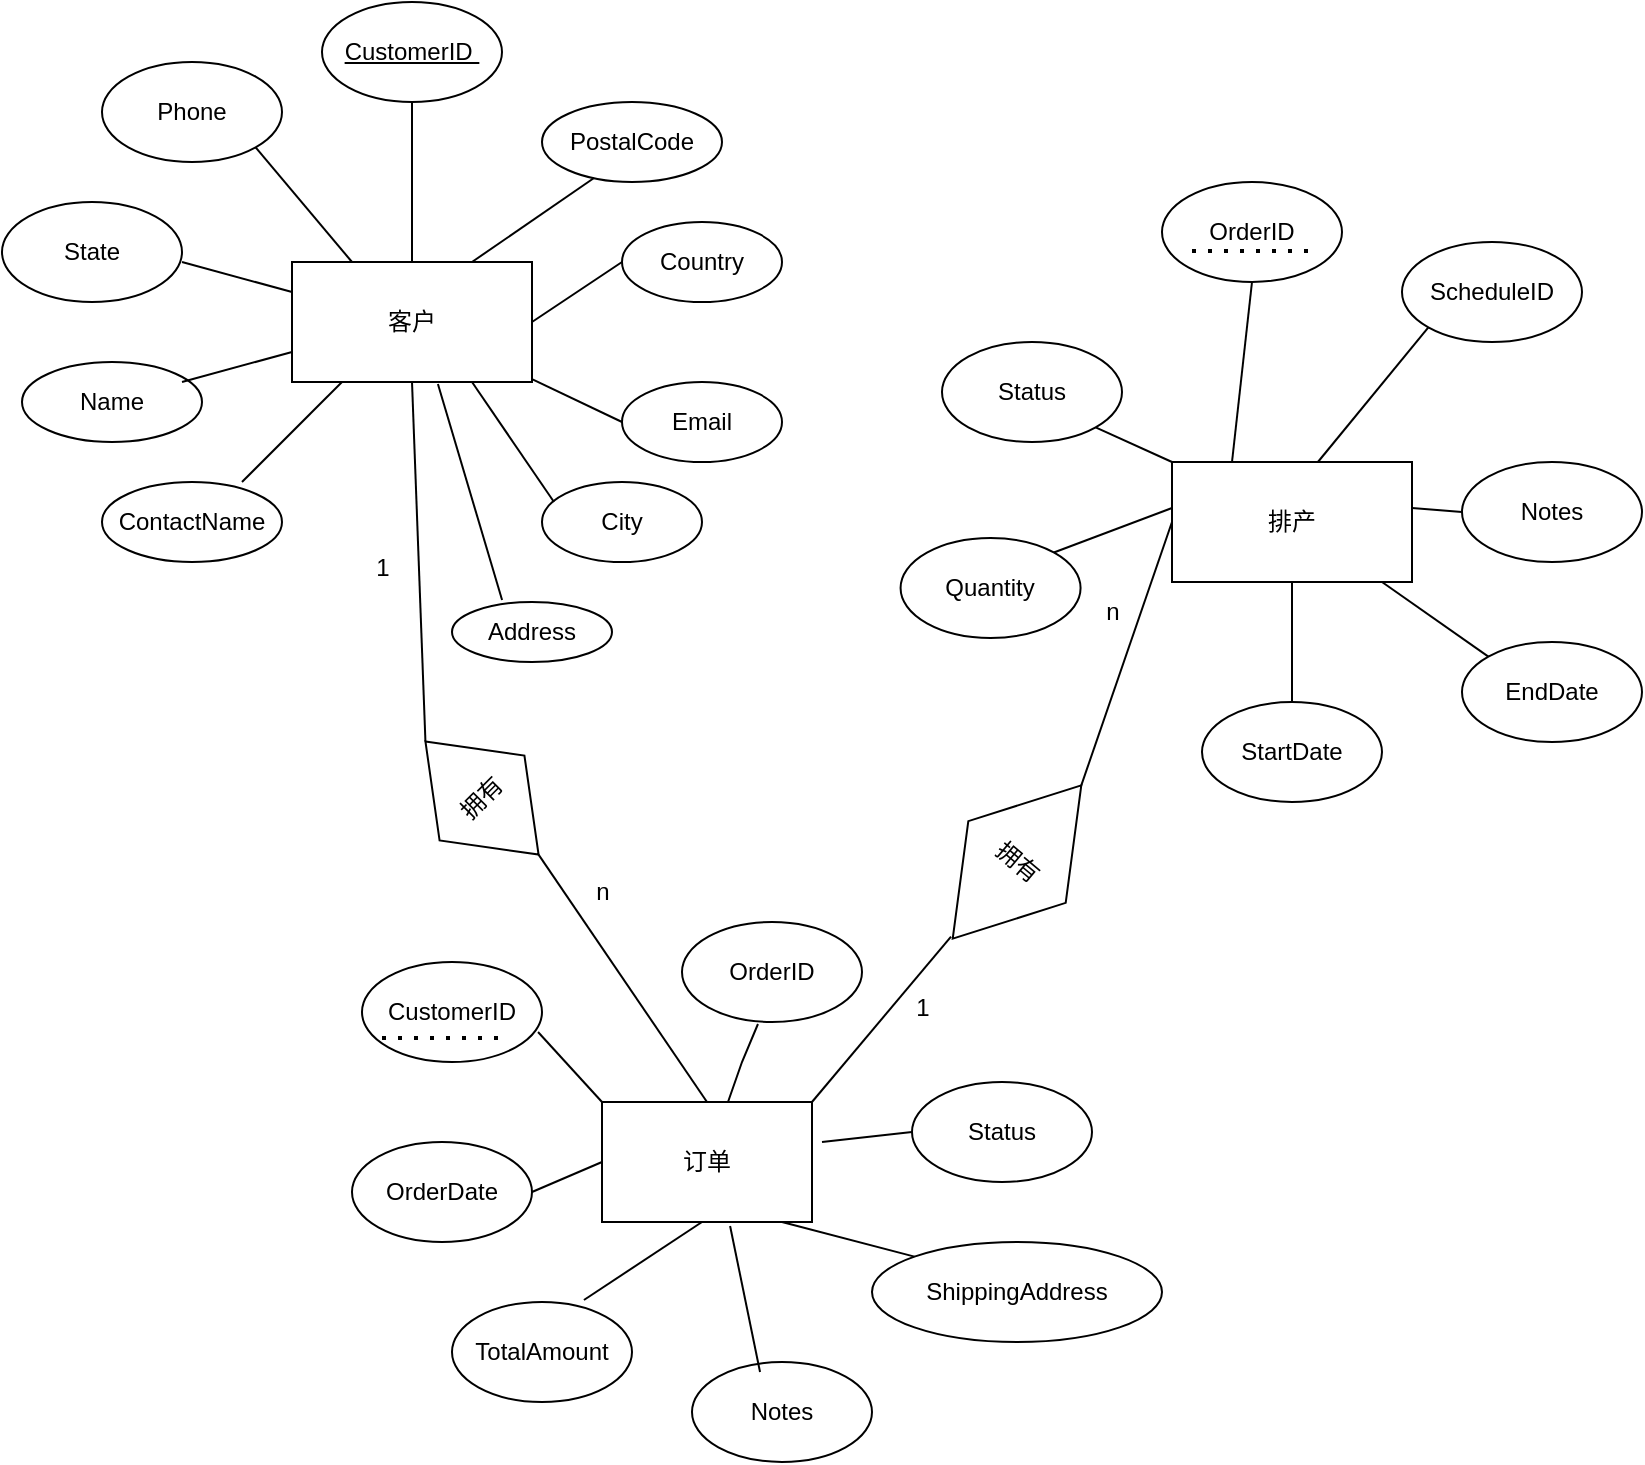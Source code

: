 <mxfile version="24.8.0">
  <diagram id="diagram_1" name="Page-1">
    <mxGraphModel dx="2524" dy="830" grid="1" gridSize="10" guides="1" tooltips="1" connect="1" arrows="1" fold="1" page="1" pageScale="1" pageWidth="850" pageHeight="1100" math="0" shadow="0">
      <root>
        <mxCell id="0" />
        <mxCell id="1" parent="0" />
        <mxCell id="0pXvA0TbID5tQFG2-Wnw-1" value="客户" style="rounded=0;whiteSpace=wrap;html=1;" vertex="1" parent="1">
          <mxGeometry x="25" y="290" width="120" height="60" as="geometry" />
        </mxCell>
        <mxCell id="0pXvA0TbID5tQFG2-Wnw-2" value="&lt;div&gt;&lt;u&gt;CustomerID&amp;nbsp;&lt;/u&gt;&lt;/div&gt;" style="ellipse;whiteSpace=wrap;html=1;" vertex="1" parent="1">
          <mxGeometry x="40" y="160" width="90" height="50" as="geometry" />
        </mxCell>
        <mxCell id="0pXvA0TbID5tQFG2-Wnw-3" value="&lt;div&gt;Name&lt;/div&gt;" style="ellipse;whiteSpace=wrap;html=1;" vertex="1" parent="1">
          <mxGeometry x="-110" y="340" width="90" height="40" as="geometry" />
        </mxCell>
        <mxCell id="0pXvA0TbID5tQFG2-Wnw-4" value="&lt;div&gt;ContactName&lt;/div&gt;" style="ellipse;whiteSpace=wrap;html=1;" vertex="1" parent="1">
          <mxGeometry x="-70" y="400" width="90" height="40" as="geometry" />
        </mxCell>
        <mxCell id="0pXvA0TbID5tQFG2-Wnw-5" value="Phone" style="ellipse;whiteSpace=wrap;html=1;" vertex="1" parent="1">
          <mxGeometry x="-70" y="190" width="90" height="50" as="geometry" />
        </mxCell>
        <mxCell id="0pXvA0TbID5tQFG2-Wnw-6" value="Email" style="ellipse;whiteSpace=wrap;html=1;" vertex="1" parent="1">
          <mxGeometry x="190" y="350" width="80" height="40" as="geometry" />
        </mxCell>
        <mxCell id="0pXvA0TbID5tQFG2-Wnw-7" value="Address" style="ellipse;whiteSpace=wrap;html=1;" vertex="1" parent="1">
          <mxGeometry x="105" y="460" width="80" height="30" as="geometry" />
        </mxCell>
        <mxCell id="0pXvA0TbID5tQFG2-Wnw-8" value="City" style="ellipse;whiteSpace=wrap;html=1;" vertex="1" parent="1">
          <mxGeometry x="150" y="400" width="80" height="40" as="geometry" />
        </mxCell>
        <mxCell id="0pXvA0TbID5tQFG2-Wnw-9" value="State" style="ellipse;whiteSpace=wrap;html=1;" vertex="1" parent="1">
          <mxGeometry x="-120" y="260" width="90" height="50" as="geometry" />
        </mxCell>
        <mxCell id="0pXvA0TbID5tQFG2-Wnw-10" value="PostalCode" style="ellipse;whiteSpace=wrap;html=1;" vertex="1" parent="1">
          <mxGeometry x="150" y="210" width="90" height="40" as="geometry" />
        </mxCell>
        <mxCell id="0pXvA0TbID5tQFG2-Wnw-11" value="Country" style="ellipse;whiteSpace=wrap;html=1;" vertex="1" parent="1">
          <mxGeometry x="190" y="270" width="80" height="40" as="geometry" />
        </mxCell>
        <mxCell id="0pXvA0TbID5tQFG2-Wnw-13" value="订单" style="rounded=0;whiteSpace=wrap;html=1;" vertex="1" parent="1">
          <mxGeometry x="180" y="710" width="105" height="60" as="geometry" />
        </mxCell>
        <mxCell id="0pXvA0TbID5tQFG2-Wnw-14" value="OrderID" style="ellipse;whiteSpace=wrap;html=1;" vertex="1" parent="1">
          <mxGeometry x="460" y="250" width="90" height="50" as="geometry" />
        </mxCell>
        <mxCell id="0pXvA0TbID5tQFG2-Wnw-15" value="Quantity" style="ellipse;whiteSpace=wrap;html=1;" vertex="1" parent="1">
          <mxGeometry x="329.29" y="428" width="90" height="50" as="geometry" />
        </mxCell>
        <mxCell id="0pXvA0TbID5tQFG2-Wnw-16" value="EndDate" style="ellipse;whiteSpace=wrap;html=1;" vertex="1" parent="1">
          <mxGeometry x="610" y="480" width="90" height="50" as="geometry" />
        </mxCell>
        <mxCell id="0pXvA0TbID5tQFG2-Wnw-17" value="StartDate" style="ellipse;whiteSpace=wrap;html=1;" vertex="1" parent="1">
          <mxGeometry x="480" y="510" width="90" height="50" as="geometry" />
        </mxCell>
        <mxCell id="0pXvA0TbID5tQFG2-Wnw-18" value="Notes" style="ellipse;whiteSpace=wrap;html=1;" vertex="1" parent="1">
          <mxGeometry x="225" y="840" width="90" height="50" as="geometry" />
        </mxCell>
        <mxCell id="0pXvA0TbID5tQFG2-Wnw-19" value="ShippingAddress" style="ellipse;whiteSpace=wrap;html=1;" vertex="1" parent="1">
          <mxGeometry x="315" y="780" width="145" height="50" as="geometry" />
        </mxCell>
        <mxCell id="0pXvA0TbID5tQFG2-Wnw-20" value="Status" style="ellipse;whiteSpace=wrap;html=1;" vertex="1" parent="1">
          <mxGeometry x="335" y="700" width="90" height="50" as="geometry" />
        </mxCell>
        <mxCell id="0pXvA0TbID5tQFG2-Wnw-21" value="TotalAmount" style="ellipse;whiteSpace=wrap;html=1;" vertex="1" parent="1">
          <mxGeometry x="105" y="810" width="90" height="50" as="geometry" />
        </mxCell>
        <mxCell id="0pXvA0TbID5tQFG2-Wnw-22" value="OrderDate" style="ellipse;whiteSpace=wrap;html=1;" vertex="1" parent="1">
          <mxGeometry x="55" y="730" width="90" height="50" as="geometry" />
        </mxCell>
        <mxCell id="0pXvA0TbID5tQFG2-Wnw-23" value="CustomerID" style="ellipse;whiteSpace=wrap;html=1;" vertex="1" parent="1">
          <mxGeometry x="60" y="640" width="90" height="50" as="geometry" />
        </mxCell>
        <mxCell id="0pXvA0TbID5tQFG2-Wnw-24" value="OrderID" style="ellipse;whiteSpace=wrap;html=1;" vertex="1" parent="1">
          <mxGeometry x="220" y="620" width="90" height="50" as="geometry" />
        </mxCell>
        <mxCell id="0pXvA0TbID5tQFG2-Wnw-25" value="ScheduleID" style="ellipse;whiteSpace=wrap;html=1;" vertex="1" parent="1">
          <mxGeometry x="580" y="280" width="90" height="50" as="geometry" />
        </mxCell>
        <mxCell id="0pXvA0TbID5tQFG2-Wnw-26" value="" style="endArrow=none;dashed=1;html=1;dashPattern=1 3;strokeWidth=2;rounded=0;" edge="1" parent="1">
          <mxGeometry width="50" height="50" relative="1" as="geometry">
            <mxPoint x="70" y="678" as="sourcePoint" />
            <mxPoint x="130" y="678" as="targetPoint" />
            <Array as="points" />
          </mxGeometry>
        </mxCell>
        <mxCell id="0pXvA0TbID5tQFG2-Wnw-27" value="排产" style="rounded=0;whiteSpace=wrap;html=1;" vertex="1" parent="1">
          <mxGeometry x="465" y="390" width="120" height="60" as="geometry" />
        </mxCell>
        <mxCell id="0pXvA0TbID5tQFG2-Wnw-28" value="Status" style="ellipse;whiteSpace=wrap;html=1;" vertex="1" parent="1">
          <mxGeometry x="350" y="330" width="90" height="50" as="geometry" />
        </mxCell>
        <mxCell id="0pXvA0TbID5tQFG2-Wnw-29" value="Notes" style="ellipse;whiteSpace=wrap;html=1;" vertex="1" parent="1">
          <mxGeometry x="610" y="390" width="90" height="50" as="geometry" />
        </mxCell>
        <mxCell id="0pXvA0TbID5tQFG2-Wnw-33" value="" style="endArrow=none;dashed=1;html=1;dashPattern=1 3;strokeWidth=2;rounded=0;" edge="1" parent="1">
          <mxGeometry width="50" height="50" relative="1" as="geometry">
            <mxPoint x="475" y="284.5" as="sourcePoint" />
            <mxPoint x="535" y="284.5" as="targetPoint" />
            <Array as="points" />
          </mxGeometry>
        </mxCell>
        <mxCell id="0pXvA0TbID5tQFG2-Wnw-34" value="拥有" style="rhombus;whiteSpace=wrap;html=1;rotation=-45;" vertex="1" parent="1">
          <mxGeometry x="90" y="518" width="60" height="80" as="geometry" />
        </mxCell>
        <mxCell id="0pXvA0TbID5tQFG2-Wnw-38" value="" style="endArrow=none;html=1;rounded=0;entryX=0.5;entryY=1;entryDx=0;entryDy=0;exitX=0.5;exitY=0;exitDx=0;exitDy=0;" edge="1" parent="1" source="0pXvA0TbID5tQFG2-Wnw-34" target="0pXvA0TbID5tQFG2-Wnw-1">
          <mxGeometry width="50" height="50" relative="1" as="geometry">
            <mxPoint x="30" y="440" as="sourcePoint" />
            <mxPoint x="80" y="390" as="targetPoint" />
          </mxGeometry>
        </mxCell>
        <mxCell id="0pXvA0TbID5tQFG2-Wnw-39" value="" style="endArrow=none;html=1;rounded=0;entryX=0.5;entryY=1;entryDx=0;entryDy=0;exitX=0.5;exitY=0;exitDx=0;exitDy=0;" edge="1" parent="1" source="0pXvA0TbID5tQFG2-Wnw-13" target="0pXvA0TbID5tQFG2-Wnw-34">
          <mxGeometry width="50" height="50" relative="1" as="geometry">
            <mxPoint x="235" y="680" as="sourcePoint" />
            <mxPoint x="245" y="590" as="targetPoint" />
          </mxGeometry>
        </mxCell>
        <mxCell id="0pXvA0TbID5tQFG2-Wnw-40" value="1" style="text;html=1;align=center;verticalAlign=middle;resizable=0;points=[];autosize=1;strokeColor=none;fillColor=none;" vertex="1" parent="1">
          <mxGeometry x="55" y="428" width="30" height="30" as="geometry" />
        </mxCell>
        <mxCell id="0pXvA0TbID5tQFG2-Wnw-41" value="n" style="text;html=1;align=center;verticalAlign=middle;resizable=0;points=[];autosize=1;strokeColor=none;fillColor=none;" vertex="1" parent="1">
          <mxGeometry x="165" y="590" width="30" height="30" as="geometry" />
        </mxCell>
        <mxCell id="0pXvA0TbID5tQFG2-Wnw-42" value="" style="endArrow=none;html=1;rounded=0;entryX=0.5;entryY=1;entryDx=0;entryDy=0;exitX=1;exitY=0;exitDx=0;exitDy=0;" edge="1" parent="1" source="0pXvA0TbID5tQFG2-Wnw-13">
          <mxGeometry width="50" height="50" relative="1" as="geometry">
            <mxPoint x="285" y="750" as="sourcePoint" />
            <mxPoint x="354.513" y="627.288" as="targetPoint" />
          </mxGeometry>
        </mxCell>
        <mxCell id="0pXvA0TbID5tQFG2-Wnw-43" value="" style="endArrow=none;html=1;rounded=0;exitX=0.5;exitY=0;exitDx=0;exitDy=0;entryX=0;entryY=0.5;entryDx=0;entryDy=0;" edge="1" parent="1" source="0pXvA0TbID5tQFG2-Wnw-54" target="0pXvA0TbID5tQFG2-Wnw-27">
          <mxGeometry width="50" height="50" relative="1" as="geometry">
            <mxPoint x="431.737" y="582.702" as="sourcePoint" />
            <mxPoint x="420" y="500" as="targetPoint" />
          </mxGeometry>
        </mxCell>
        <mxCell id="0pXvA0TbID5tQFG2-Wnw-46" value="n" style="text;html=1;align=center;verticalAlign=middle;resizable=0;points=[];autosize=1;strokeColor=none;fillColor=none;" vertex="1" parent="1">
          <mxGeometry x="420" y="450" width="30" height="30" as="geometry" />
        </mxCell>
        <mxCell id="0pXvA0TbID5tQFG2-Wnw-54" value="拥有" style="rhombus;whiteSpace=wrap;html=1;rotation=40;" vertex="1" parent="1">
          <mxGeometry x="355.72" y="540" width="63.57" height="100" as="geometry" />
        </mxCell>
        <mxCell id="0pXvA0TbID5tQFG2-Wnw-56" value="" style="endArrow=none;html=1;rounded=0;" edge="1" parent="1">
          <mxGeometry width="50" height="50" relative="1" as="geometry">
            <mxPoint y="400" as="sourcePoint" />
            <mxPoint x="50" y="350" as="targetPoint" />
          </mxGeometry>
        </mxCell>
        <mxCell id="0pXvA0TbID5tQFG2-Wnw-57" value="" style="endArrow=none;html=1;rounded=0;entryX=0;entryY=0.75;entryDx=0;entryDy=0;" edge="1" parent="1" target="0pXvA0TbID5tQFG2-Wnw-1">
          <mxGeometry width="50" height="50" relative="1" as="geometry">
            <mxPoint x="-30" y="350" as="sourcePoint" />
            <mxPoint x="20" y="320" as="targetPoint" />
          </mxGeometry>
        </mxCell>
        <mxCell id="0pXvA0TbID5tQFG2-Wnw-58" value="" style="endArrow=none;html=1;rounded=0;entryX=0;entryY=0.25;entryDx=0;entryDy=0;" edge="1" parent="1" target="0pXvA0TbID5tQFG2-Wnw-1">
          <mxGeometry width="50" height="50" relative="1" as="geometry">
            <mxPoint x="-30" y="290" as="sourcePoint" />
            <mxPoint x="20" y="240" as="targetPoint" />
          </mxGeometry>
        </mxCell>
        <mxCell id="0pXvA0TbID5tQFG2-Wnw-59" value="" style="endArrow=none;html=1;rounded=0;exitX=1;exitY=1;exitDx=0;exitDy=0;entryX=0.25;entryY=0;entryDx=0;entryDy=0;" edge="1" parent="1" source="0pXvA0TbID5tQFG2-Wnw-5" target="0pXvA0TbID5tQFG2-Wnw-1">
          <mxGeometry width="50" height="50" relative="1" as="geometry">
            <mxPoint x="40" y="270" as="sourcePoint" />
            <mxPoint x="90" y="220" as="targetPoint" />
          </mxGeometry>
        </mxCell>
        <mxCell id="0pXvA0TbID5tQFG2-Wnw-60" value="" style="endArrow=none;html=1;rounded=0;entryX=0.5;entryY=1;entryDx=0;entryDy=0;exitX=0.5;exitY=0;exitDx=0;exitDy=0;" edge="1" parent="1" source="0pXvA0TbID5tQFG2-Wnw-1" target="0pXvA0TbID5tQFG2-Wnw-2">
          <mxGeometry width="50" height="50" relative="1" as="geometry">
            <mxPoint x="80" y="270" as="sourcePoint" />
            <mxPoint x="130" y="220" as="targetPoint" />
          </mxGeometry>
        </mxCell>
        <mxCell id="0pXvA0TbID5tQFG2-Wnw-61" value="" style="endArrow=none;html=1;rounded=0;entryX=0.289;entryY=0.95;entryDx=0;entryDy=0;entryPerimeter=0;exitX=0.75;exitY=0;exitDx=0;exitDy=0;" edge="1" parent="1" source="0pXvA0TbID5tQFG2-Wnw-1" target="0pXvA0TbID5tQFG2-Wnw-10">
          <mxGeometry width="50" height="50" relative="1" as="geometry">
            <mxPoint x="100" y="260" as="sourcePoint" />
            <mxPoint x="150" y="210" as="targetPoint" />
          </mxGeometry>
        </mxCell>
        <mxCell id="0pXvA0TbID5tQFG2-Wnw-62" value="" style="endArrow=none;html=1;rounded=0;exitX=0.313;exitY=-0.033;exitDx=0;exitDy=0;exitPerimeter=0;entryX=0.608;entryY=1.017;entryDx=0;entryDy=0;entryPerimeter=0;" edge="1" parent="1" source="0pXvA0TbID5tQFG2-Wnw-7" target="0pXvA0TbID5tQFG2-Wnw-1">
          <mxGeometry width="50" height="50" relative="1" as="geometry">
            <mxPoint x="110" y="430" as="sourcePoint" />
            <mxPoint x="160" y="380" as="targetPoint" />
          </mxGeometry>
        </mxCell>
        <mxCell id="0pXvA0TbID5tQFG2-Wnw-63" value="" style="endArrow=none;html=1;rounded=0;exitX=0.075;exitY=0.25;exitDx=0;exitDy=0;exitPerimeter=0;entryX=0.75;entryY=1;entryDx=0;entryDy=0;" edge="1" parent="1" source="0pXvA0TbID5tQFG2-Wnw-8" target="0pXvA0TbID5tQFG2-Wnw-1">
          <mxGeometry width="50" height="50" relative="1" as="geometry">
            <mxPoint x="150" y="380" as="sourcePoint" />
            <mxPoint x="200" y="330" as="targetPoint" />
          </mxGeometry>
        </mxCell>
        <mxCell id="0pXvA0TbID5tQFG2-Wnw-64" value="" style="endArrow=none;html=1;rounded=0;exitX=0;exitY=0.5;exitDx=0;exitDy=0;" edge="1" parent="1" source="0pXvA0TbID5tQFG2-Wnw-6" target="0pXvA0TbID5tQFG2-Wnw-1">
          <mxGeometry width="50" height="50" relative="1" as="geometry">
            <mxPoint x="160" y="370" as="sourcePoint" />
            <mxPoint x="210" y="320" as="targetPoint" />
          </mxGeometry>
        </mxCell>
        <mxCell id="0pXvA0TbID5tQFG2-Wnw-65" value="" style="endArrow=none;html=1;rounded=0;entryX=0;entryY=0.5;entryDx=0;entryDy=0;exitX=1;exitY=0.5;exitDx=0;exitDy=0;" edge="1" parent="1" source="0pXvA0TbID5tQFG2-Wnw-1" target="0pXvA0TbID5tQFG2-Wnw-11">
          <mxGeometry width="50" height="50" relative="1" as="geometry">
            <mxPoint x="150" y="320" as="sourcePoint" />
            <mxPoint x="170" y="300" as="targetPoint" />
          </mxGeometry>
        </mxCell>
        <mxCell id="0pXvA0TbID5tQFG2-Wnw-66" value="" style="endArrow=none;html=1;rounded=0;exitX=0.978;exitY=0.7;exitDx=0;exitDy=0;exitPerimeter=0;entryX=0;entryY=0;entryDx=0;entryDy=0;" edge="1" parent="1" source="0pXvA0TbID5tQFG2-Wnw-23" target="0pXvA0TbID5tQFG2-Wnw-13">
          <mxGeometry width="50" height="50" relative="1" as="geometry">
            <mxPoint x="150" y="720" as="sourcePoint" />
            <mxPoint x="200" y="670" as="targetPoint" />
          </mxGeometry>
        </mxCell>
        <mxCell id="0pXvA0TbID5tQFG2-Wnw-67" value="" style="endArrow=none;html=1;rounded=0;entryX=0;entryY=0.5;entryDx=0;entryDy=0;exitX=1;exitY=0.5;exitDx=0;exitDy=0;" edge="1" parent="1" source="0pXvA0TbID5tQFG2-Wnw-22" target="0pXvA0TbID5tQFG2-Wnw-13">
          <mxGeometry width="50" height="50" relative="1" as="geometry">
            <mxPoint x="60" y="840" as="sourcePoint" />
            <mxPoint x="110" y="790" as="targetPoint" />
          </mxGeometry>
        </mxCell>
        <mxCell id="0pXvA0TbID5tQFG2-Wnw-68" value="" style="endArrow=none;html=1;rounded=0;exitX=0.733;exitY=-0.02;exitDx=0;exitDy=0;exitPerimeter=0;" edge="1" parent="1" source="0pXvA0TbID5tQFG2-Wnw-21">
          <mxGeometry width="50" height="50" relative="1" as="geometry">
            <mxPoint x="180" y="820" as="sourcePoint" />
            <mxPoint x="230" y="770" as="targetPoint" />
          </mxGeometry>
        </mxCell>
        <mxCell id="0pXvA0TbID5tQFG2-Wnw-69" value="" style="endArrow=none;html=1;rounded=0;entryX=0.61;entryY=1.033;entryDx=0;entryDy=0;entryPerimeter=0;exitX=0.378;exitY=0.1;exitDx=0;exitDy=0;exitPerimeter=0;" edge="1" parent="1" source="0pXvA0TbID5tQFG2-Wnw-18" target="0pXvA0TbID5tQFG2-Wnw-13">
          <mxGeometry width="50" height="50" relative="1" as="geometry">
            <mxPoint x="210" y="860" as="sourcePoint" />
            <mxPoint x="260" y="810" as="targetPoint" />
          </mxGeometry>
        </mxCell>
        <mxCell id="0pXvA0TbID5tQFG2-Wnw-70" value="" style="endArrow=none;html=1;rounded=0;entryX=0;entryY=0;entryDx=0;entryDy=0;" edge="1" parent="1" target="0pXvA0TbID5tQFG2-Wnw-19">
          <mxGeometry width="50" height="50" relative="1" as="geometry">
            <mxPoint x="270" y="770" as="sourcePoint" />
            <mxPoint x="330" y="770" as="targetPoint" />
          </mxGeometry>
        </mxCell>
        <mxCell id="0pXvA0TbID5tQFG2-Wnw-71" value="" style="endArrow=none;html=1;rounded=0;entryX=0;entryY=0.5;entryDx=0;entryDy=0;" edge="1" parent="1" target="0pXvA0TbID5tQFG2-Wnw-20">
          <mxGeometry width="50" height="50" relative="1" as="geometry">
            <mxPoint x="290" y="730" as="sourcePoint" />
            <mxPoint x="390" y="670" as="targetPoint" />
          </mxGeometry>
        </mxCell>
        <mxCell id="0pXvA0TbID5tQFG2-Wnw-72" value="" style="endArrow=none;html=1;rounded=0;entryX=0.422;entryY=1.02;entryDx=0;entryDy=0;entryPerimeter=0;" edge="1" parent="1" source="0pXvA0TbID5tQFG2-Wnw-13" target="0pXvA0TbID5tQFG2-Wnw-24">
          <mxGeometry width="50" height="50" relative="1" as="geometry">
            <mxPoint x="232.5" y="689.289" as="sourcePoint" />
            <mxPoint x="232.5" y="639.289" as="targetPoint" />
            <Array as="points">
              <mxPoint x="250" y="690" />
            </Array>
          </mxGeometry>
        </mxCell>
        <mxCell id="0pXvA0TbID5tQFG2-Wnw-73" value="1" style="text;html=1;align=center;verticalAlign=middle;resizable=0;points=[];autosize=1;strokeColor=none;fillColor=none;" vertex="1" parent="1">
          <mxGeometry x="325" y="648" width="30" height="30" as="geometry" />
        </mxCell>
        <mxCell id="0pXvA0TbID5tQFG2-Wnw-74" value="" style="endArrow=none;html=1;rounded=0;entryX=0.5;entryY=1;entryDx=0;entryDy=0;exitX=0.25;exitY=0;exitDx=0;exitDy=0;" edge="1" parent="1" source="0pXvA0TbID5tQFG2-Wnw-27" target="0pXvA0TbID5tQFG2-Wnw-14">
          <mxGeometry width="50" height="50" relative="1" as="geometry">
            <mxPoint x="470" y="380" as="sourcePoint" />
            <mxPoint x="520" y="330" as="targetPoint" />
          </mxGeometry>
        </mxCell>
        <mxCell id="0pXvA0TbID5tQFG2-Wnw-75" value="" style="endArrow=none;html=1;rounded=0;exitX=1;exitY=0;exitDx=0;exitDy=0;entryX=0;entryY=0.383;entryDx=0;entryDy=0;entryPerimeter=0;" edge="1" parent="1" source="0pXvA0TbID5tQFG2-Wnw-15" target="0pXvA0TbID5tQFG2-Wnw-27">
          <mxGeometry width="50" height="50" relative="1" as="geometry">
            <mxPoint x="450" y="410" as="sourcePoint" />
            <mxPoint x="500" y="360" as="targetPoint" />
          </mxGeometry>
        </mxCell>
        <mxCell id="0pXvA0TbID5tQFG2-Wnw-76" value="" style="endArrow=none;html=1;rounded=0;exitX=0;exitY=0;exitDx=0;exitDy=0;entryX=1;entryY=1;entryDx=0;entryDy=0;" edge="1" parent="1" source="0pXvA0TbID5tQFG2-Wnw-27" target="0pXvA0TbID5tQFG2-Wnw-28">
          <mxGeometry width="50" height="50" relative="1" as="geometry">
            <mxPoint x="320" y="310" as="sourcePoint" />
            <mxPoint x="370" y="260" as="targetPoint" />
          </mxGeometry>
        </mxCell>
        <mxCell id="0pXvA0TbID5tQFG2-Wnw-77" value="" style="endArrow=none;html=1;rounded=0;entryX=0;entryY=1;entryDx=0;entryDy=0;exitX=0.608;exitY=0;exitDx=0;exitDy=0;exitPerimeter=0;" edge="1" parent="1" source="0pXvA0TbID5tQFG2-Wnw-27" target="0pXvA0TbID5tQFG2-Wnw-25">
          <mxGeometry width="50" height="50" relative="1" as="geometry">
            <mxPoint x="550" y="380" as="sourcePoint" />
            <mxPoint x="600" y="330" as="targetPoint" />
          </mxGeometry>
        </mxCell>
        <mxCell id="0pXvA0TbID5tQFG2-Wnw-78" value="" style="endArrow=none;html=1;rounded=0;entryX=0.5;entryY=1;entryDx=0;entryDy=0;" edge="1" parent="1" target="0pXvA0TbID5tQFG2-Wnw-27">
          <mxGeometry width="50" height="50" relative="1" as="geometry">
            <mxPoint x="525" y="510" as="sourcePoint" />
            <mxPoint x="570" y="620" as="targetPoint" />
          </mxGeometry>
        </mxCell>
        <mxCell id="0pXvA0TbID5tQFG2-Wnw-79" value="" style="endArrow=none;html=1;rounded=0;exitX=0.875;exitY=1;exitDx=0;exitDy=0;exitPerimeter=0;entryX=0;entryY=0;entryDx=0;entryDy=0;" edge="1" parent="1" source="0pXvA0TbID5tQFG2-Wnw-27" target="0pXvA0TbID5tQFG2-Wnw-16">
          <mxGeometry width="50" height="50" relative="1" as="geometry">
            <mxPoint x="570" y="520" as="sourcePoint" />
            <mxPoint x="620" y="470" as="targetPoint" />
          </mxGeometry>
        </mxCell>
        <mxCell id="0pXvA0TbID5tQFG2-Wnw-80" value="" style="endArrow=none;html=1;rounded=0;exitX=1;exitY=0.383;exitDx=0;exitDy=0;exitPerimeter=0;entryX=0;entryY=0.5;entryDx=0;entryDy=0;" edge="1" parent="1" source="0pXvA0TbID5tQFG2-Wnw-27" target="0pXvA0TbID5tQFG2-Wnw-29">
          <mxGeometry width="50" height="50" relative="1" as="geometry">
            <mxPoint x="590" y="390" as="sourcePoint" />
            <mxPoint x="640" y="340" as="targetPoint" />
          </mxGeometry>
        </mxCell>
      </root>
    </mxGraphModel>
  </diagram>
</mxfile>
